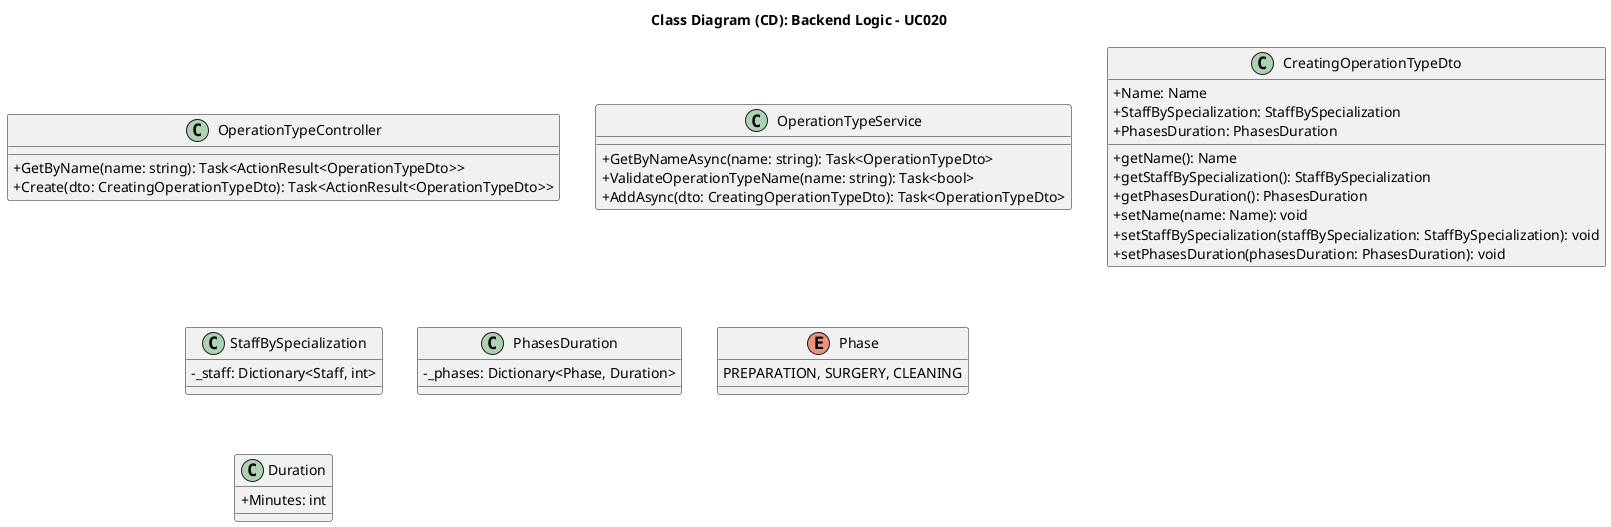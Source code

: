 @startuml uc020-class-diagram-backend-logic

skinparam packageStyle rectangle
skinparam shadowing false

skinparam classAttributeIconSize 0

title Class Diagram (CD): Backend Logic - UC020

class OperationTypeController {
    +GetByName(name: string): Task<ActionResult<OperationTypeDto>>
    +Create(dto: CreatingOperationTypeDto): Task<ActionResult<OperationTypeDto>>
}

class OperationTypeService {
    +GetByNameAsync(name: string): Task<OperationTypeDto>
    +ValidateOperationTypeName(name: string): Task<bool>
    +AddAsync(dto: CreatingOperationTypeDto): Task<OperationTypeDto>
}

class CreatingOperationTypeDto {
    +Name: Name
    +StaffBySpecialization: StaffBySpecialization
    +PhasesDuration: PhasesDuration
    +getName(): Name
    +getStaffBySpecialization(): StaffBySpecialization
    +getPhasesDuration(): PhasesDuration
    +setName(name: Name): void
    +setStaffBySpecialization(staffBySpecialization: StaffBySpecialization): void
    +setPhasesDuration(phasesDuration: PhasesDuration): void
}

class StaffBySpecialization {
    - _staff: Dictionary<Staff, int>
}

class PhasesDuration {
    - _phases: Dictionary<Phase, Duration>
}

enum Phase {
    PREPARATION, SURGERY, CLEANING
}

class Duration {
    + Minutes: int
}

@enduml